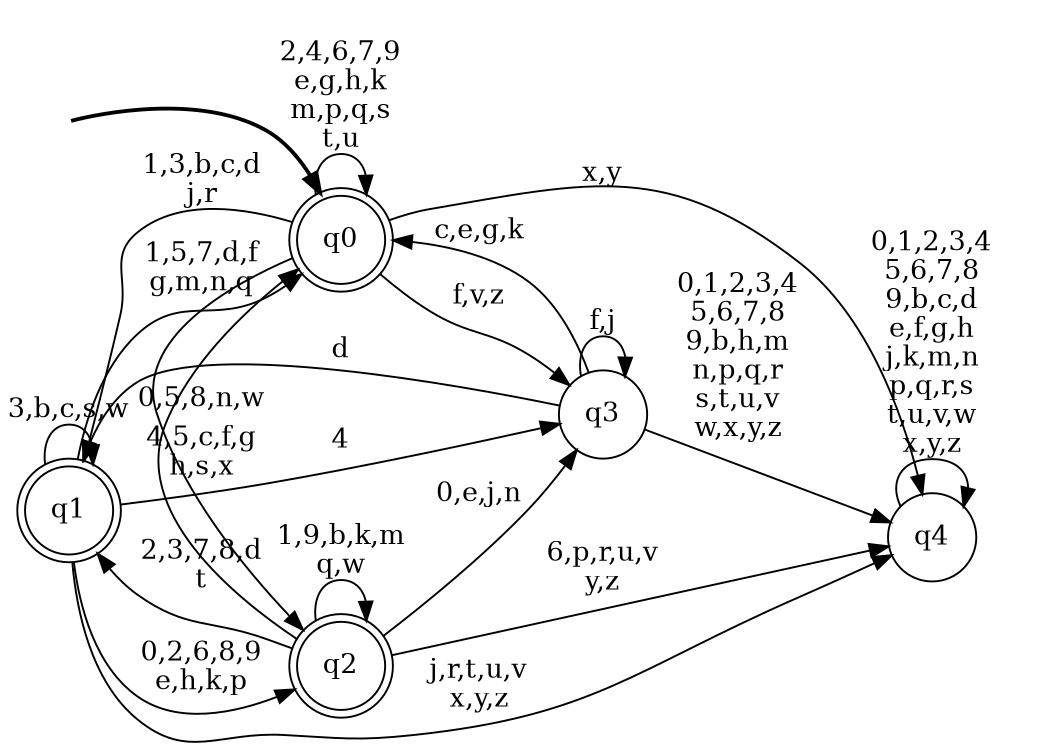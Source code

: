 digraph BlueStar {
__start0 [style = invis, shape = none, label = "", width = 0, height = 0];

rankdir=LR;
size="8,5";

s0 [style="rounded,filled", color="black", fillcolor="white" shape="doublecircle", label="q0"];
s1 [style="rounded,filled", color="black", fillcolor="white" shape="doublecircle", label="q1"];
s2 [style="rounded,filled", color="black", fillcolor="white" shape="doublecircle", label="q2"];
s3 [style="filled", color="black", fillcolor="white" shape="circle", label="q3"];
s4 [style="filled", color="black", fillcolor="white" shape="circle", label="q4"];
subgraph cluster_main { 
	graph [pad=".75", ranksep="0.15", nodesep="0.15"];
	 style=invis; 
	__start0 -> s0 [penwidth=2];
}
s0 -> s0 [label="2,4,6,7,9\ne,g,h,k\nm,p,q,s\nt,u"];
s0 -> s1 [label="1,3,b,c,d\nj,r"];
s0 -> s2 [label="0,5,8,n,w"];
s0 -> s3 [label="f,v,z"];
s0 -> s4 [label="x,y"];
s1 -> s0 [label="1,5,7,d,f\ng,m,n,q"];
s1 -> s1 [label="3,b,c,s,w"];
s1 -> s2 [label="0,2,6,8,9\ne,h,k,p"];
s1 -> s3 [label="4"];
s1 -> s4 [label="j,r,t,u,v\nx,y,z"];
s2 -> s0 [label="4,5,c,f,g\nh,s,x"];
s2 -> s1 [label="2,3,7,8,d\nt"];
s2 -> s2 [label="1,9,b,k,m\nq,w"];
s2 -> s3 [label="0,e,j,n"];
s2 -> s4 [label="6,p,r,u,v\ny,z"];
s3 -> s0 [label="c,e,g,k"];
s3 -> s1 [label="d"];
s3 -> s3 [label="f,j"];
s3 -> s4 [label="0,1,2,3,4\n5,6,7,8\n9,b,h,m\nn,p,q,r\ns,t,u,v\nw,x,y,z"];
s4 -> s4 [label="0,1,2,3,4\n5,6,7,8\n9,b,c,d\ne,f,g,h\nj,k,m,n\np,q,r,s\nt,u,v,w\nx,y,z"];

}